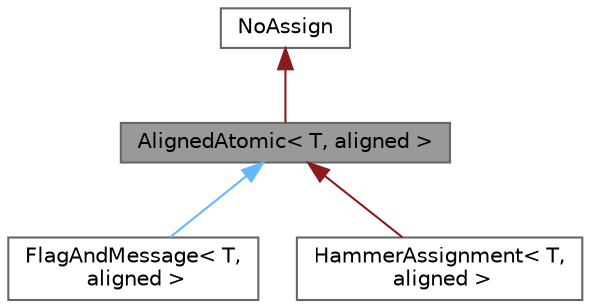 digraph "AlignedAtomic&lt; T, aligned &gt;"
{
 // LATEX_PDF_SIZE
  bgcolor="transparent";
  edge [fontname=Helvetica,fontsize=10,labelfontname=Helvetica,labelfontsize=10];
  node [fontname=Helvetica,fontsize=10,shape=box,height=0.2,width=0.4];
  Node1 [id="Node000001",label="AlignedAtomic\< T, aligned \>",height=0.2,width=0.4,color="gray40", fillcolor="grey60", style="filled", fontcolor="black",tooltip=" "];
  Node2 -> Node1 [id="edge4_Node000001_Node000002",dir="back",color="firebrick4",style="solid",tooltip=" "];
  Node2 [id="Node000002",label="NoAssign",height=0.2,width=0.4,color="gray40", fillcolor="white", style="filled",URL="$class_no_assign.html",tooltip="Base class for prohibiting compiler-generated operator="];
  Node1 -> Node3 [id="edge5_Node000001_Node000003",dir="back",color="steelblue1",style="solid",tooltip=" "];
  Node3 [id="Node000003",label="FlagAndMessage\< T,\l aligned \>",height=0.2,width=0.4,color="gray40", fillcolor="white", style="filled",URL="$struct_flag_and_message.html",tooltip=" "];
  Node1 -> Node4 [id="edge6_Node000001_Node000004",dir="back",color="firebrick4",style="solid",tooltip=" "];
  Node4 [id="Node000004",label="HammerAssignment\< T,\l aligned \>",height=0.2,width=0.4,color="gray40", fillcolor="white", style="filled",URL="$class_hammer_assignment.html",tooltip=" "];
}
